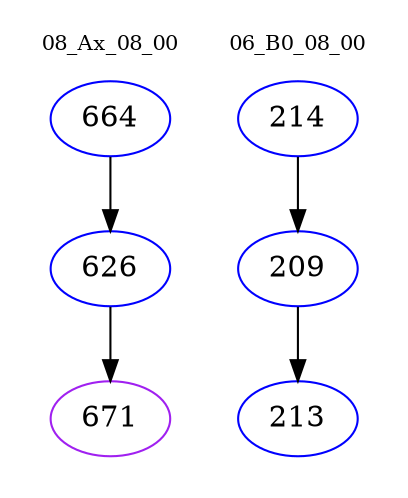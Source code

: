 digraph{
subgraph cluster_0 {
color = white
label = "08_Ax_08_00";
fontsize=10;
T0_664 [label="664", color="blue"]
T0_664 -> T0_626 [color="black"]
T0_626 [label="626", color="blue"]
T0_626 -> T0_671 [color="black"]
T0_671 [label="671", color="purple"]
}
subgraph cluster_1 {
color = white
label = "06_B0_08_00";
fontsize=10;
T1_214 [label="214", color="blue"]
T1_214 -> T1_209 [color="black"]
T1_209 [label="209", color="blue"]
T1_209 -> T1_213 [color="black"]
T1_213 [label="213", color="blue"]
}
}
